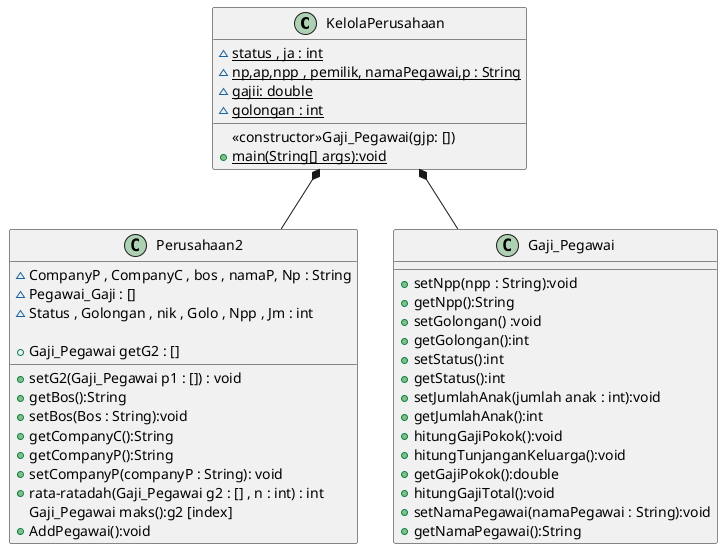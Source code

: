 @startuml

class KelolaPerusahaan{
~{static}status , ja : int
~{static} np,ap,npp , pemilik, namaPegawai,p : String
~{static} gajii: double
~{static} golongan : int
<<constructor>>Gaji_Pegawai(gjp: [])
+{static}main(String[] args):void
}

class Perusahaan2{
~ CompanyP , CompanyC , bos , namaP, Np : String
~ Pegawai_Gaji : []
~Status , Golongan , nik , Golo , Npp , Jm : int

+setG2(Gaji_Pegawai p1 : []) : void
+ Gaji_Pegawai getG2 : []
+ getBos():String
+setBos(Bos : String):void
+getCompanyC():String
+getCompanyP():String
+setCompanyP(companyP : String): void
+rata-ratadah(Gaji_Pegawai g2 : [] , n : int) : int
Gaji_Pegawai maks():g2 [index]
+AddPegawai():void
}

class Gaji_Pegawai{
+setNpp(npp : String):void
+getNpp():String
+setGolongan() :void
+getGolongan():int
+setStatus():int
+getStatus():int
+setJumlahAnak(jumlah anak : int):void
+getJumlahAnak():int
+hitungGajiPokok():void
+hitungTunjanganKeluarga():void
+getGajiPokok():double
+hitungGajiTotal():void
+setNamaPegawai(namaPegawai : String):void
+getNamaPegawai():String
}
KelolaPerusahaan *--Gaji_Pegawai
KelolaPerusahaan *--Perusahaan2
@enduml